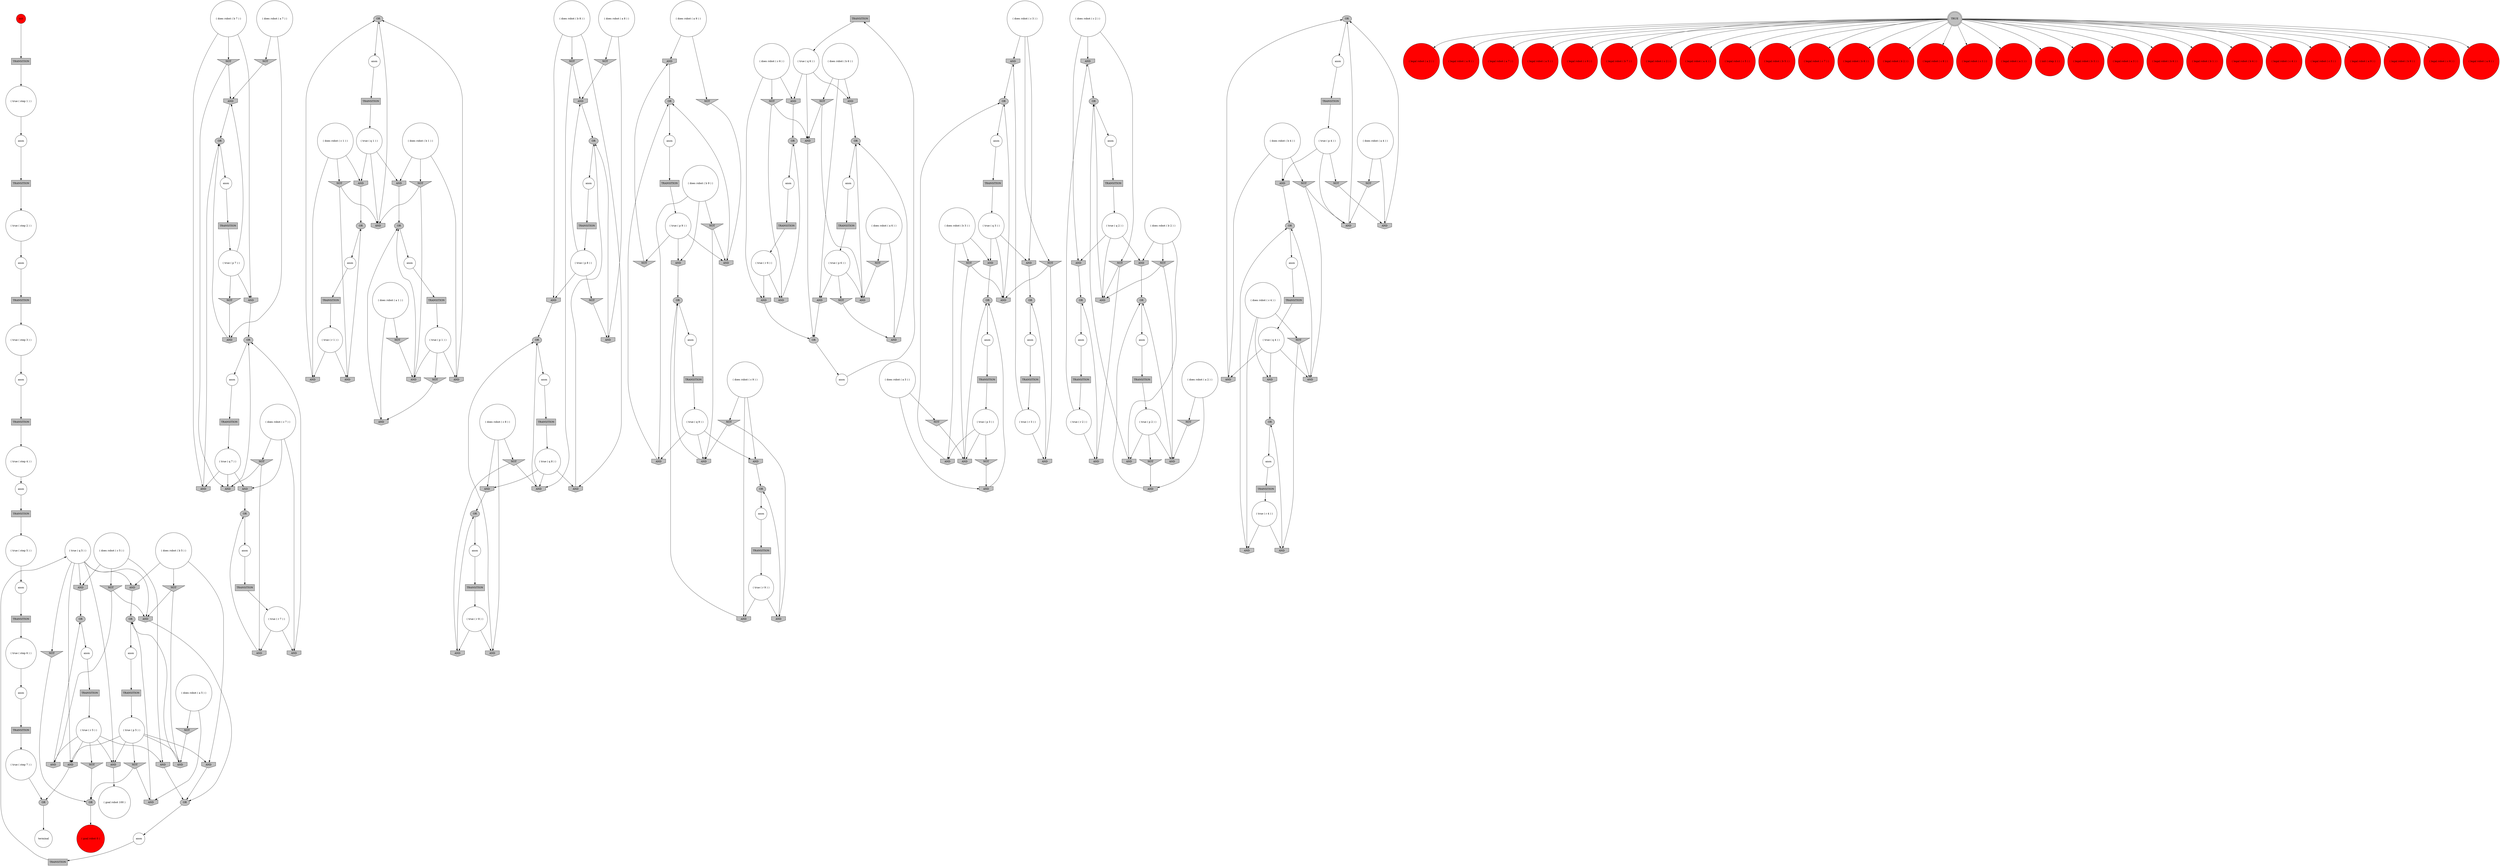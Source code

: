 digraph propNet
{
	"@122c0e2c"[shape=circle, style= filled, fillcolor=white, label="anon"]; "@122c0e2c"->"@4c257869"; 
	"@1a366a36"[shape=invhouse, style= filled, fillcolor=grey, label="AND"]; "@1a366a36"->"@48e84904"; 
	"@4edbf4d8"[shape=ellipse, style= filled, fillcolor=grey, label="OR"]; "@4edbf4d8"->"@6fb21513"; 
	"@4aa9d8aa"[shape=invhouse, style= filled, fillcolor=grey, label="AND"]; "@4aa9d8aa"->"@55903b88"; 
	"@27d375d7"[shape=circle, style= filled, fillcolor=white, label="( does robot ( a 9 ) )"]; "@27d375d7"->"@391e2e14"; "@27d375d7"->"@4f7173da"; 
	"@19369d32"[shape=box, style= filled, fillcolor=grey, label="TRANSITION"]; "@19369d32"->"@3f665f92"; 
	"@45fa73fc"[shape=invhouse, style= filled, fillcolor=grey, label="AND"]; "@45fa73fc"->"@62b0bce6"; 
	"@7c9dfe96"[shape=circle, style= filled, fillcolor=white, label="( true ( q 1 ) )"]; "@7c9dfe96"->"@831be75"; "@7c9dfe96"->"@53dc5040"; "@7c9dfe96"->"@1465eb2c"; 
	"@5a14be1f"[shape=invhouse, style= filled, fillcolor=grey, label="AND"]; "@5a14be1f"->"@18625e2c"; 
	"@6638aa33"[shape=invhouse, style= filled, fillcolor=grey, label="AND"]; "@6638aa33"->"@4f896f27"; 
	"@4fb723b9"[shape=circle, style= filled, fillcolor=white, label="( true ( q 5 ) )"]; "@4fb723b9"->"@251d569e"; "@4fb723b9"->"@73b9a65b"; "@4fb723b9"->"@ba7d152"; "@4fb723b9"->"@1d16f9ca"; "@4fb723b9"->"@356e3f04"; "@4fb723b9"->"@1d909320"; 
	"@57879388"[shape=box, style= filled, fillcolor=grey, label="TRANSITION"]; "@57879388"->"@7dbe8b6c"; 
	"@2d7f936f"[shape=invhouse, style= filled, fillcolor=grey, label="AND"]; "@2d7f936f"->"@14773dbf"; 
	"@f522140"[shape=circle, style= filled, fillcolor=white, label="anon"]; "@f522140"->"@593eb21c"; 
	"@4068707a"[shape=circle, style= filled, fillcolor=white, label="( true ( r 2 ) )"]; "@4068707a"->"@469c844b"; "@4068707a"->"@5a14be1f"; 
	"@7e46a252"[shape=ellipse, style= filled, fillcolor=grey, label="OR"]; "@7e46a252"->"@4286409c"; 
	"@309f6c89"[shape=invhouse, style= filled, fillcolor=grey, label="AND"]; "@309f6c89"->"@62b0bce6"; 
	"@5430c627"[shape=circle, style= filled, fillcolor=white, label="( does robot ( b 7 ) )"]; "@5430c627"->"@883055c"; "@5430c627"->"@44b3a372"; "@5430c627"->"@3c23a0b4"; 
	"@55903b88"[shape=ellipse, style= filled, fillcolor=grey, label="OR"]; "@55903b88"->"@7be6e870"; 
	"@324ac853"[shape=invtriangle, style= filled, fillcolor=grey, label="NOT"]; "@324ac853"->"@469c844b"; "@324ac853"->"@3a8edf6"; 
	"@5efb30e1"[shape=circle, style= filled, fillcolor=white, label="( true ( r 4 ) )"]; "@5efb30e1"->"@6a6205d2"; "@5efb30e1"->"@43e50682"; 
	"@4286409c"[shape=circle, style= filled, fillcolor=white, label="anon"]; "@4286409c"->"@24b9147c"; 
	"@7db87da2"[shape=circle, style= filled, fillcolor=red, label="( legal robot ( a 2 ) )"]; 
	"@6b7bad60"[shape=invhouse, style= filled, fillcolor=grey, label="AND"]; "@6b7bad60"->"@50c25792"; 
	"@5e9fea84"[shape=invtriangle, style= filled, fillcolor=grey, label="NOT"]; "@5e9fea84"->"@a5a6998"; 
	"@2447fe5b"[shape=circle, style= filled, fillcolor=white, label="anon"]; "@2447fe5b"->"@45d92990"; 
	"@7fada18d"[shape=box, style= filled, fillcolor=grey, label="TRANSITION"]; "@7fada18d"->"@6aa5d7fd"; 
	"@1a43d063"[shape=ellipse, style= filled, fillcolor=grey, label="OR"]; "@1a43d063"->"@6ad76977"; 
	"@2d2cef0e"[shape=circle, style= filled, fillcolor=white, label="anon"]; "@2d2cef0e"->"@7c2fdf95"; 
	"@149f82b9"[shape=invtriangle, style= filled, fillcolor=grey, label="NOT"]; "@149f82b9"->"@685d7384"; "@149f82b9"->"@151ee968"; 
	"@78f40ed3"[shape=circle, style= filled, fillcolor=white, label="( true ( q 2 ) )"]; "@78f40ed3"->"@6cd23f70"; "@78f40ed3"->"@3a8edf6"; "@78f40ed3"->"@6309e4a3"; 
	"@77521779"[shape=invtriangle, style= filled, fillcolor=grey, label="NOT"]; "@77521779"->"@391e2e14"; 
	"@11c8e3e4"[shape=circle, style= filled, fillcolor=white, label="( true ( step 6 ) )"]; "@11c8e3e4"->"@122c0e2c"; 
	"@43e151cf"[shape=circle, style= filled, fillcolor=white, label="( does robot ( b 3 ) )"]; "@43e151cf"->"@144f6ef1"; "@43e151cf"->"@64ef8bd7"; "@43e151cf"->"@33f3c5a0"; 
	"@3d1ce72e"[shape=box, style= filled, fillcolor=grey, label="TRANSITION"]; "@3d1ce72e"->"@4068707a"; 
	"@2c5afa68"[shape=box, style= filled, fillcolor=grey, label="TRANSITION"]; "@2c5afa68"->"@3c24d45e"; 
	"@9e677d3"[shape=circle, style= filled, fillcolor=white, label="( true ( r 3 ) )"]; "@9e677d3"->"@64611304"; "@9e677d3"->"@45fa73fc"; 
	"@20d1b2e4"[shape=invhouse, style= filled, fillcolor=grey, label="AND"]; "@20d1b2e4"->"@42528435"; 
	"@759cc1ab"[shape=circle, style= filled, fillcolor=white, label="( does robot ( c 8 ) )"]; "@759cc1ab"->"@20d1b2e4"; "@759cc1ab"->"@53107cba"; "@759cc1ab"->"@57d9142"; 
	"@568ab4bd"[shape=box, style= filled, fillcolor=grey, label="TRANSITION"]; "@568ab4bd"->"@4fb723b9"; 
	"@686d8854"[shape=invhouse, style= filled, fillcolor=grey, label="AND"]; "@686d8854"->"@7e46a252"; 
	"@57d9142"[shape=invhouse, style= filled, fillcolor=grey, label="AND"]; "@57d9142"->"@14773dbf"; 
	"@22219a61"[shape=box, style= filled, fillcolor=grey, label="TRANSITION"]; "@22219a61"->"@5e5ce2c8"; 
	"@7948f109"[shape=circle, style= filled, fillcolor=white, label="( does robot ( c 9 ) )"]; "@7948f109"->"@44240380"; "@7948f109"->"@12c28f24"; "@7948f109"->"@12b91335"; 
	"@831be75"[shape=invhouse, style= filled, fillcolor=grey, label="AND"]; "@831be75"->"@70b6fc29"; 
	"@a601425"[shape=circle, style= filled, fillcolor=white, label="( goal robot 100 )"]; 
	"@30674021"[shape=circle, style= filled, fillcolor=white, label="( does robot ( c 6 ) )"]; "@30674021"->"@4139e69c"; "@30674021"->"@42e7d46a"; "@30674021"->"@1607c5bf"; 
	"@2b096f4f"[shape=invtriangle, style= filled, fillcolor=grey, label="NOT"]; "@2b096f4f"->"@3183ac8e"; "@2b096f4f"->"@5fc2b20a"; 
	"@54301678"[shape=circle, style= filled, fillcolor=white, label="anon"]; "@54301678"->"@337945ea"; 
	"@5a92dada"[shape=ellipse, style= filled, fillcolor=grey, label="OR"]; "@5a92dada"->"@f522140"; 
	"@45d92990"[shape=box, style= filled, fillcolor=grey, label="TRANSITION"]; "@45d92990"->"@6349c42e"; 
	"@643740a"[shape=ellipse, style= filled, fillcolor=grey, label="OR"]; "@643740a"->"@54301678"; 
	"@3fd8c793"[shape=invtriangle, style= filled, fillcolor=grey, label="NOT"]; "@3fd8c793"->"@134a81b"; "@3fd8c793"->"@4aa9d8aa"; 
	"@4c257869"[shape=box, style= filled, fillcolor=grey, label="TRANSITION"]; "@4c257869"->"@106d6fef"; 
	"@78cf5482"[shape=circle, style= filled, fillcolor=white, label="( does robot ( b 2 ) )"]; "@78cf5482"->"@31ae62c9"; "@78cf5482"->"@7afbb42c"; "@78cf5482"->"@6309e4a3"; 
	"@18625e2c"[shape=ellipse, style= filled, fillcolor=grey, label="OR"]; "@18625e2c"->"@8b7ec06"; 
	"@67fc89b2"[shape=circle, style= filled, fillcolor=red, label="( legal robot ( a 8 ) )"]; 
	"@58d03080"[shape=invtriangle, style= filled, fillcolor=grey, label="NOT"]; "@58d03080"->"@4aa9d8aa"; 
	"@33f3c5a0"[shape=invhouse, style= filled, fillcolor=grey, label="AND"]; "@33f3c5a0"->"@4813a0de"; 
	"@62b0bce6"[shape=ellipse, style= filled, fillcolor=grey, label="OR"]; "@62b0bce6"->"@2d342628"; 
	"@1f519907"[shape=ellipse, style= filled, fillcolor=grey, label="OR"]; "@1f519907"->"@659dceae"; 
	"@4cb169c"[shape=ellipse, style= filled, fillcolor=grey, label="OR"]; "@4cb169c"->"@726585b9"; 
	"@3e66a23a"[shape=circle, style= filled, fillcolor=red, label="( goal robot 0 )"]; 
	"@17b691eb"[shape=invhouse, style= filled, fillcolor=grey, label="AND"]; "@17b691eb"->"@25fcb901"; 
	"@5ce0b8be"[shape=circle, style= filled, fillcolor=white, label="terminal"]; 
	"@3a8edf6"[shape=invhouse, style= filled, fillcolor=grey, label="AND"]; "@3a8edf6"->"@18625e2c"; 
	"@fe609e"[shape=ellipse, style= filled, fillcolor=grey, label="OR"]; "@fe609e"->"@1fab76ec"; 
	"@ff2a592"[shape=circle, style= filled, fillcolor=red, label="( legal robot ( a 7 ) )"]; 
	"@513ed95c"[shape=circle, style= filled, fillcolor=red, label="( legal robot ( a 5 ) )"]; 
	"@c9eccfd"[shape=invtriangle, style= filled, fillcolor=grey, label="NOT"]; "@c9eccfd"->"@31ff3716"; 
	"@10b998df"[shape=invhouse, style= filled, fillcolor=grey, label="AND"]; "@10b998df"->"@4813a0de"; 
	"@42528435"[shape=ellipse, style= filled, fillcolor=grey, label="OR"]; "@42528435"->"@5cd659f2"; 
	"@2733f75b"[shape=box, style= filled, fillcolor=grey, label="TRANSITION"]; "@2733f75b"->"@496cee48"; 
	"@33cc49a5"[shape=invtriangle, style= filled, fillcolor=grey, label="NOT"]; "@33cc49a5"->"@10b998df"; 
	"@356e3f04"[shape=invhouse, style= filled, fillcolor=grey, label="AND"]; "@356e3f04"->"@4cb169c"; 
	"@4417527b"[shape=circle, style= filled, fillcolor=white, label="anon"]; "@4417527b"->"@57879388"; 
	"@6f872bf5"[shape=circle, style= filled, fillcolor=white, label="( true ( r 6 ) )"]; "@6f872bf5"->"@352af5d9"; "@6f872bf5"->"@1607c5bf"; 
	"@785e9a2c"[shape=circle, style= filled, fillcolor=red, label="( legal robot ( c 9 ) )"]; 
	"@7780b0c"[shape=box, style= filled, fillcolor=grey, label="TRANSITION"]; "@7780b0c"->"@4d8b8af6"; 
	"@7afe5888"[shape=circle, style= filled, fillcolor=white, label="anon"]; "@7afe5888"->"@24618c87"; 
	"@151ee968"[shape=invhouse, style= filled, fillcolor=grey, label="AND"]; "@151ee968"->"@643740a"; 
	"@510b9f72"[shape=invhouse, style= filled, fillcolor=grey, label="AND"]; "@510b9f72"->"@48e84904"; 
	"@3c24d45e"[shape=circle, style= filled, fillcolor=white, label="( true ( step 1 ) )"]; "@3c24d45e"->"@7afe5888"; 
	"@1bad0dd6"[shape=invhouse, style= filled, fillcolor=grey, label="AND"]; "@1bad0dd6"->"@4f896f27"; 
	"@caa8b7"[shape=circle, style= filled, fillcolor=white, label="( true ( r 9 ) )"]; "@caa8b7"->"@4757a04b"; "@caa8b7"->"@12b91335"; 
	"@4e02c683"[shape=invhouse, style= filled, fillcolor=grey, label="AND"]; "@4e02c683"->"@55903b88"; 
	"@41033d84"[shape=circle, style= filled, fillcolor=white, label="anon"]; "@41033d84"->"@568ab4bd"; 
	"@22f32279"[shape=circle, style= filled, fillcolor=red, label="init"]; "@22f32279"->"@2c5afa68"; 
	"@292fdfa3"[shape=box, style= filled, fillcolor=grey, label="TRANSITION"]; "@292fdfa3"->"@12754ebd"; 
	"@204b7cc7"[shape=invhouse, style= filled, fillcolor=grey, label="AND"]; "@204b7cc7"->"@7e46a252"; 
	"@68039c8e"[shape=invhouse, style= filled, fillcolor=grey, label="AND"]; "@68039c8e"->"@42528435"; 
	"@42e7d46a"[shape=invtriangle, style= filled, fillcolor=grey, label="NOT"]; "@42e7d46a"->"@352af5d9"; "@42e7d46a"->"@3183ac8e"; 
	"@337945ea"[shape=box, style= filled, fillcolor=grey, label="TRANSITION"]; "@337945ea"->"@401f6511"; 
	"@5e5ce2c8"[shape=circle, style= filled, fillcolor=white, label="( true ( p 6 ) )"]; "@5e5ce2c8"->"@3f014ade"; "@5e5ce2c8"->"@202279cf"; "@5e5ce2c8"->"@5fc2b20a"; 
	"@12f46460"[shape=invhouse, style= filled, fillcolor=grey, label="AND"]; "@12f46460"->"@4edbf4d8"; 
	"@3c23a0b4"[shape=invhouse, style= filled, fillcolor=grey, label="AND"]; "@3c23a0b4"->"@48e84904"; 
	"@72134484"[shape=ellipse, style= filled, fillcolor=grey, label="OR"]; "@72134484"->"@74110d4c"; 
	"@7f26fdbd"[shape=invtriangle, style= filled, fillcolor=grey, label="NOT"]; "@7f26fdbd"->"@73b9a65b"; "@7f26fdbd"->"@344aee8"; 
	"@6fd0934c"[shape=box, style= filled, fillcolor=grey, label="TRANSITION"]; "@6fd0934c"->"@caa8b7"; 
	"@70b6fc29"[shape=ellipse, style= filled, fillcolor=grey, label="OR"]; "@70b6fc29"->"@2d2cef0e"; 
	"@5426fe2"[shape=box, style= filled, fillcolor=grey, label="TRANSITION"]; "@5426fe2"->"@78f40ed3"; 
	"@6fb21513"[shape=circle, style= filled, fillcolor=white, label="anon"]; "@6fb21513"->"@310b74c5"; 
	"@65bd3d1c"[shape=invhouse, style= filled, fillcolor=grey, label="AND"]; "@65bd3d1c"->"@5a92dada"; 
	"@74cdae68"[shape=circle, style= filled, fillcolor=red, label="( legal robot ( b 7 ) )"]; 
	"@733a459f"[shape=invtriangle, style= filled, fillcolor=grey, label="NOT"]; "@733a459f"->"@65bd3d1c"; 
	"@4f7173da"[shape=invtriangle, style= filled, fillcolor=grey, label="NOT"]; "@4f7173da"->"@151ee968"; 
	"@f14a1b9"[shape=circle, style= filled, fillcolor=white, label="anon"]; "@f14a1b9"->"@19369d32"; 
	"@472e0380"[shape=circle, style= filled, fillcolor=red, label="( legal robot ( c 2 ) )"]; 
	"@4f896f27"[shape=ellipse, style= filled, fillcolor=grey, label="OR"]; "@4f896f27"->"@2810f4e0"; 
	"@393c5393"[shape=circle, style= filled, fillcolor=white, label="( does robot ( c 3 ) )"]; "@393c5393"->"@687b66c"; "@393c5393"->"@35109ab1"; "@393c5393"->"@45fa73fc"; 
	"@1d909320"[shape=invhouse, style= filled, fillcolor=grey, label="AND"]; "@1d909320"->"@2b1e3e76"; 
	"@8b7ec06"[shape=circle, style= filled, fillcolor=white, label="anon"]; "@8b7ec06"->"@5426fe2"; 
	"@2c928623"[shape=circle, style= filled, fillcolor=red, label="( legal robot ( a 4 ) )"]; 
	"@6baf2b1d"[shape=invtriangle, style= filled, fillcolor=grey, label="NOT"]; "@6baf2b1d"->"@1bad0dd6"; 
	"@73364f83"[shape=ellipse, style= filled, fillcolor=grey, label="OR"]; "@73364f83"->"@486a06a5"; 
	"@6ef2b444"[shape=invtriangle, style= filled, fillcolor=grey, label="NOT"]; "@6ef2b444"->"@19dd9524"; "@6ef2b444"->"@7ff68012"; 
	"@26bf3a07"[shape=box, style= filled, fillcolor=grey, label="TRANSITION"]; "@26bf3a07"->"@3bf1e24e"; 
	"@62537ae9"[shape=ellipse, style= filled, fillcolor=grey, label="OR"]; "@62537ae9"->"@8d28f80"; 
	"@6f889d32"[shape=circle, style= filled, fillcolor=red, label="( legal robot ( c 5 ) )"]; 
	"@493ef4"[shape=invhouse, style= filled, fillcolor=grey, label="AND"]; "@493ef4"->"@73364f83"; 
	"@144f6ef1"[shape=invhouse, style= filled, fillcolor=grey, label="AND"]; "@144f6ef1"->"@62b0bce6"; 
	"@44fba238"[shape=circle, style= filled, fillcolor=white, label="( does robot ( a 5 ) )"]; "@44fba238"->"@7ff68012"; "@44fba238"->"@34da1a0e"; 
	"@129a0c5e"[shape=invhouse, style= filled, fillcolor=grey, label="AND"]; "@129a0c5e"->"@62537ae9"; 
	"@24b9147c"[shape=box, style= filled, fillcolor=grey, label="TRANSITION"]; "@24b9147c"->"@36a1dffe"; 
	"@767f9eb8"[shape=circle, style= filled, fillcolor=red, label="( legal robot ( b 5 ) )"]; 
	"@12754ebd"[shape=circle, style= filled, fillcolor=white, label="( true ( q 3 ) )"]; "@12754ebd"->"@687b66c"; "@12754ebd"->"@309f6c89"; "@12754ebd"->"@33f3c5a0"; 
	"@1beb0f23"[shape=circle, style= filled, fillcolor=white, label="( true ( q 7 ) )"]; "@1beb0f23"->"@58eea26"; "@1beb0f23"->"@6754d7a1"; "@1beb0f23"->"@3c23a0b4"; 
	"@3df3c93e"[shape=box, style= filled, fillcolor=grey, label="TRANSITION"]; "@3df3c93e"->"@11c8e3e4"; 
	"@4813a0de"[shape=ellipse, style= filled, fillcolor=grey, label="OR"]; "@4813a0de"->"@797300e6"; 
	"@486a06a5"[shape=circle, style= filled, fillcolor=white, label="anon"]; "@486a06a5"->"@26bf3a07"; 
	"@618c6f43"[shape=circle, style= filled, fillcolor=red, label="( legal robot ( c 7 ) )"]; 
	"@523112e0"[shape=circle, style= filled, fillcolor=white, label="anon"]; "@523112e0"->"@2c063ce0"; 
	"@5fab8b7a"[shape=invhouse, style= filled, fillcolor=grey, label="AND"]; "@5fab8b7a"->"@1f519907"; 
	"@7dbe8b6c"[shape=circle, style= filled, fillcolor=white, label="( true ( step 5 ) )"]; "@7dbe8b6c"->"@6754c603"; 
	"@1ef0e223"[shape=invhouse, style= filled, fillcolor=grey, label="AND"]; "@1ef0e223"->"@4edbf4d8"; 
	"@400338d7"[shape=box, style= filled, fillcolor=grey, label="TRANSITION"]; "@400338d7"->"@63c7f0f7"; 
	"@34da1a0e"[shape=invtriangle, style= filled, fillcolor=grey, label="NOT"]; "@34da1a0e"->"@344aee8"; 
	"@38d1c806"[shape=circle, style= filled, fillcolor=white, label="( does robot ( b 9 ) )"]; "@38d1c806"->"@129a0c5e"; "@38d1c806"->"@149f82b9"; "@38d1c806"->"@2c92f194"; 
	"@469c844b"[shape=invhouse, style= filled, fillcolor=grey, label="AND"]; "@469c844b"->"@1a43d063"; 
	"@7afbb42c"[shape=invtriangle, style= filled, fillcolor=grey, label="NOT"]; "@7afbb42c"->"@3a8edf6"; "@7afbb42c"->"@48ce3f60"; 
	"@79af8b78"[shape=circle, style= filled, fillcolor=red, label="( legal robot ( b 8 ) )"]; 
	"@7ecd6417"[shape=circle, style= filled, fillcolor=red, label="( legal robot ( b 2 ) )"]; 
	"@64722ca9"[shape=circle, style= filled, fillcolor=white, label="anon"]; "@64722ca9"->"@683147aa"; 
	"@59bcc760"[shape=circle, style= filled, fillcolor=white, label="( does robot ( c 1 ) )"]; "@59bcc760"->"@831be75"; "@59bcc760"->"@551bf6c1"; "@59bcc760"->"@12f46460"; 
	"@1d16f9ca"[shape=invtriangle, style= filled, fillcolor=grey, label="NOT"]; "@1d16f9ca"->"@19dd9524"; 
	"@2a81b45d"[shape=invhouse, style= filled, fillcolor=grey, label="AND"]; "@2a81b45d"->"@34598f60"; 
	"@3092a24c"[shape=circle, style= filled, fillcolor=white, label="anon"]; "@3092a24c"->"@22219a61"; 
	"@6850f2b0"[shape=circle, style= filled, fillcolor=white, label="( true ( p 3 ) )"]; "@6850f2b0"->"@144f6ef1"; "@6850f2b0"->"@7d0dbe9e"; "@6850f2b0"->"@10b998df"; 
	"@746c7a7"[shape=circle, style= filled, fillcolor=white, label="( true ( p 7 ) )"]; "@746c7a7"->"@883055c"; "@746c7a7"->"@212e2855"; "@746c7a7"->"@1a366a36"; 
	"@4ac61a24"[shape=circle, style= filled, fillcolor=red, label="( legal robot ( c 8 ) )"]; 
	"@602020c4"[shape=box, style= filled, fillcolor=grey, label="TRANSITION"]; "@602020c4"->"@6f872bf5"; 
	"@3dc33926"[shape=circle, style= filled, fillcolor=red, label="( legal robot ( c 1 ) )"]; 
	"@24618c87"[shape=box, style= filled, fillcolor=grey, label="TRANSITION"]; "@24618c87"->"@2d64fa55"; 
	"@2c063ce0"[shape=box, style= filled, fillcolor=grey, label="TRANSITION"]; "@2c063ce0"->"@746c7a7"; 
	"@332e1bc9"[shape=circle, style= filled, fillcolor=white, label="( true ( r 1 ) )"]; "@332e1bc9"->"@33be5ab8"; "@332e1bc9"->"@12f46460"; 
	"@31ff3716"[shape=invhouse, style= filled, fillcolor=grey, label="AND"]; "@31ff3716"->"@55903b88"; 
	"@77d0797"[shape=invtriangle, style= filled, fillcolor=grey, label="NOT"]; "@77d0797"->"@5fc2b20a"; 
	"@b8f4964"[shape=circle, style= filled, fillcolor=white, label="( does robot ( b 6 ) )"]; "@b8f4964"->"@3f014ade"; "@b8f4964"->"@2b096f4f"; "@b8f4964"->"@5b2a4dd0"; 
	"@3e3796dc"[shape=invtriangle, style= filled, fillcolor=grey, label="NOT"]; "@3e3796dc"->"@5fab8b7a"; "@3e3796dc"->"@73b9a65b"; 
	"@687b66c"[shape=invhouse, style= filled, fillcolor=grey, label="AND"]; "@687b66c"->"@5fe0c30b"; 
	"@5fe0c30b"[shape=ellipse, style= filled, fillcolor=grey, label="OR"]; "@5fe0c30b"->"@7074df7"; 
	"@7ebbe855"[shape=box, style= filled, fillcolor=grey, label="TRANSITION"]; "@7ebbe855"->"@7fd038d0"; 
	"@7074df7"[shape=circle, style= filled, fillcolor=white, label="anon"]; "@7074df7"->"@7b3dc2ee"; 
	"@2810f4e0"[shape=circle, style= filled, fillcolor=white, label="anon"]; "@2810f4e0"->"@5a5be1cb"; 
	"@6fd9592b"[shape=circle, style= filled, fillcolor=white, label="( does robot ( c 7 ) )"]; "@6fd9592b"->"@58eea26"; "@6fd9592b"->"@1f358a03"; "@6fd9592b"->"@2c641d80"; 
	"@352af5d9"[shape=invhouse, style= filled, fillcolor=grey, label="AND"]; "@352af5d9"->"@72134484"; 
	"@57cedb3d"[shape=circle, style= filled, fillcolor=red, label="( legal robot ( a 1 ) )"]; 
	"@3f665f92"[shape=circle, style= filled, fillcolor=white, label="( true ( q 6 ) )"]; "@3f665f92"->"@4139e69c"; "@3f665f92"->"@3183ac8e"; "@3f665f92"->"@5b2a4dd0"; 
	"@ba7d152"[shape=invhouse, style= filled, fillcolor=grey, label="AND"]; "@ba7d152"->"@a601425"; 
	"@6754d7a1"[shape=invhouse, style= filled, fillcolor=grey, label="AND"]; "@6754d7a1"->"@3b6e8c3"; 
	"@2b09e48"[shape=circle, style= filled, fillcolor=white, label="( does robot ( c 4 ) )"]; "@2b09e48"->"@17b691eb"; "@2b09e48"->"@260781c9"; "@2b09e48"->"@43e50682"; 
	"@707b3a83"[shape=invhouse, style= filled, fillcolor=grey, label="AND"]; "@707b3a83"->"@34598f60"; 
	"@19dd9524"[shape=ellipse, style= filled, fillcolor=grey, label="OR"]; "@19dd9524"->"@3e66a23a"; 
	"@5b2a4dd0"[shape=invhouse, style= filled, fillcolor=grey, label="AND"]; "@5b2a4dd0"->"@3df93c91"; 
	"@25fcb901"[shape=ellipse, style= filled, fillcolor=grey, label="OR"]; "@25fcb901"->"@64722ca9"; 
	"@7fd038d0"[shape=circle, style= filled, fillcolor=white, label="( true ( q 8 ) )"]; "@7fd038d0"->"@20d1b2e4"; "@7fd038d0"->"@134a81b"; "@7fd038d0"->"@4e02c683"; 
	"@2c92f194"[shape=invhouse, style= filled, fillcolor=grey, label="AND"]; "@2c92f194"->"@643740a"; 
	"@33be5ab8"[shape=invhouse, style= filled, fillcolor=grey, label="AND"]; "@33be5ab8"->"@70b6fc29"; 
	"@391e2e14"[shape=invhouse, style= filled, fillcolor=grey, label="AND"]; "@391e2e14"->"@643740a"; 
	"@455a8a51"[shape=circle, style= filled, fillcolor=red, label="( init ( step 1 ) )"]; 
	"@3183ac8e"[shape=invhouse, style= filled, fillcolor=grey, label="AND"]; "@3183ac8e"->"@1d7296bf"; 
	"@401f6511"[shape=circle, style= filled, fillcolor=white, label="( true ( p 9 ) )"]; "@401f6511"->"@129a0c5e"; "@401f6511"->"@77521779"; "@401f6511"->"@151ee968"; 
	"@7b27103c"[shape=circle, style= filled, fillcolor=white, label="( does robot ( a 1 ) )"]; "@7b27103c"->"@1bad0dd6"; "@7b27103c"->"@27b726db"; 
	"@2d342628"[shape=circle, style= filled, fillcolor=white, label="anon"]; "@2d342628"->"@292fdfa3"; 
	"@4757a04b"[shape=invhouse, style= filled, fillcolor=grey, label="AND"]; "@4757a04b"->"@fe609e"; 
	"@20d873c5"[shape=circle, style= filled, fillcolor=red, label="( legal robot ( b 3 ) )"]; 
	"@593eb21c"[shape=box, style= filled, fillcolor=grey, label="TRANSITION"]; "@593eb21c"->"@63595e8b"; 
	"@496cee48"[shape=circle, style= filled, fillcolor=white, label="( true ( q 4 ) )"]; "@496cee48"->"@17b691eb"; "@496cee48"->"@5a1d1527"; "@496cee48"->"@204b7cc7"; 
	"@5cd659f2"[shape=circle, style= filled, fillcolor=white, label="anon"]; "@5cd659f2"->"@400338d7"; 
	"@6f55ec79"[shape=circle, style= filled, fillcolor=red, label="( legal robot ( a 3 ) )"]; 
	"@134a81b"[shape=invhouse, style= filled, fillcolor=grey, label="AND"]; "@134a81b"->"@14773dbf"; 
	"@63c7f0f7"[shape=circle, style= filled, fillcolor=white, label="( true ( r 8 ) )"]; "@63c7f0f7"->"@68039c8e"; "@63c7f0f7"->"@57d9142"; 
	"@4d246e14"[shape=circle, style= filled, fillcolor=white, label="( does robot ( c 2 ) )"]; "@4d246e14"->"@6cd23f70"; "@4d246e14"->"@324ac853"; "@4d246e14"->"@5a14be1f"; 
	"@2d64fa55"[shape=circle, style= filled, fillcolor=white, label="( true ( step 2 ) )"]; "@2d64fa55"->"@60045570"; 
	"@659dceae"[shape=circle, style= filled, fillcolor=white, label="anon"]; "@659dceae"->"@7780b0c"; 
	"@1f358a03"[shape=invtriangle, style= filled, fillcolor=grey, label="NOT"]; "@1f358a03"->"@493ef4"; "@1f358a03"->"@6754d7a1"; 
	"@64ef8bd7"[shape=invtriangle, style= filled, fillcolor=grey, label="NOT"]; "@64ef8bd7"->"@309f6c89"; "@64ef8bd7"->"@10b998df"; 
	"@34598f60"[shape=ellipse, style= filled, fillcolor=grey, label="OR"]; "@34598f60"->"@41033d84"; 
	"@5a1d1527"[shape=invhouse, style= filled, fillcolor=grey, label="AND"]; "@5a1d1527"->"@50c25792"; 
	"@1a6dbf53"[shape=circle, style= filled, fillcolor=white, label="anon"]; "@1a6dbf53"->"@7ebbe855"; 
	"@18d9d1e6"[shape=circle, style= filled, fillcolor=white, label="( does robot ( a 6 ) )"]; "@18d9d1e6"->"@174d7072"; "@18d9d1e6"->"@77d0797"; 
	"@174d7072"[shape=invhouse, style= filled, fillcolor=grey, label="AND"]; "@174d7072"->"@3df93c91"; 
	"@1fab76ec"[shape=circle, style= filled, fillcolor=white, label="anon"]; "@1fab76ec"->"@6fd0934c"; 
	"@1465eb2c"[shape=invhouse, style= filled, fillcolor=grey, label="AND"]; "@1465eb2c"->"@4f896f27"; 
	"@2df298bf"[shape=invtriangle, style= filled, fillcolor=grey, label="NOT"]; "@2df298bf"->"@53dc5040"; "@2df298bf"->"@6638aa33"; 
	"@50c25792"[shape=ellipse, style= filled, fillcolor=grey, label="OR"]; "@50c25792"->"@5535ae88"; 
	"@3674cf25"[shape=invtriangle, style= filled, fillcolor=grey, label="NOT"]; "@3674cf25"->"@19dd9524"; 
	"@8d28f80"[shape=circle, style= filled, fillcolor=white, label="anon"]; "@8d28f80"->"@115a12cc"; 
	"@65d4b881"[shape=circle, style= filled, fillcolor=red, label="( legal robot ( b 6 ) )"]; 
	"@6754c603"[shape=circle, style= filled, fillcolor=white, label="anon"]; "@6754c603"->"@3df3c93e"; 
	"@6aa5d7fd"[shape=circle, style= filled, fillcolor=white, label="( true ( step 3 ) )"]; "@6aa5d7fd"->"@2447fe5b"; 
	"@597c6820"[shape=circle, style= filled, fillcolor=white, label="( does robot ( a 8 ) )"]; "@597c6820"->"@31ff3716"; "@597c6820"->"@58d03080"; 
	"@74110d4c"[shape=circle, style= filled, fillcolor=white, label="anon"]; "@74110d4c"->"@602020c4"; 
	"@11acf4f1"[shape=invtriangle, style= filled, fillcolor=grey, label="NOT"]; "@11acf4f1"->"@686d8854"; 
	"@7b4c5412"[shape=box, style= filled, fillcolor=grey, label="TRANSITION"]; "@7b4c5412"->"@61079aa9"; 
	"@36a1dffe"[shape=circle, style= filled, fillcolor=white, label="( true ( p 4 ) )"]; "@36a1dffe"->"@6b7bad60"; "@36a1dffe"->"@5e9fea84"; "@36a1dffe"->"@686d8854"; 
	"@64611304"[shape=invhouse, style= filled, fillcolor=grey, label="AND"]; "@64611304"->"@5fe0c30b"; 
	"@56f6b793"[shape=box, style= filled, fillcolor=grey, label="TRANSITION"]; "@56f6b793"->"@1beb0f23"; 
	"@6349c42e"[shape=circle, style= filled, fillcolor=white, label="( true ( step 4 ) )"]; "@6349c42e"->"@4417527b"; 
	"@43e50682"[shape=invhouse, style= filled, fillcolor=grey, label="AND"]; "@43e50682"->"@50c25792"; 
	"@31ae62c9"[shape=invhouse, style= filled, fillcolor=grey, label="AND"]; "@31ae62c9"->"@18625e2c"; 
	"@6088d7ef"[shape=circle, style= filled, fillcolor=red, label="( legal robot ( b 1 ) )"]; 
	"@2b1e3e76"[shape=ellipse, style= filled, fillcolor=grey, label="OR"]; "@2b1e3e76"->"@5ce0b8be"; 
	"@5547542f"[shape=invtriangle, style= filled, fillcolor=grey, label="NOT"]; "@5547542f"->"@1a366a36"; 
	"@3df93c91"[shape=ellipse, style= filled, fillcolor=grey, label="OR"]; "@3df93c91"->"@3092a24c"; 
	"@11420429"[shape=circle, style= filled, fillcolor=white, label="( does robot ( b 8 ) )"]; "@11420429"->"@2d7f936f"; "@11420429"->"@3fd8c793"; "@11420429"->"@4e02c683"; 
	"@27b726db"[shape=invtriangle, style= filled, fillcolor=grey, label="NOT"]; "@27b726db"->"@6638aa33"; 
	"@318af0e7"[shape=box, style= filled, fillcolor=grey, label="TRANSITION"]; "@318af0e7"->"@59254cef"; 
	"@60045570"[shape=circle, style= filled, fillcolor=white, label="anon"]; "@60045570"->"@7fada18d"; 
	"@7c09cd7d"[shape=circle, style= filled, fillcolor=white, label="( does robot ( b 4 ) )"]; "@7c09cd7d"->"@6b7bad60"; "@7c09cd7d"->"@d30fa80"; "@7c09cd7d"->"@204b7cc7"; 
	"@3b6e8c3"[shape=ellipse, style= filled, fillcolor=grey, label="OR"]; "@3b6e8c3"->"@3beeb079"; 
	"@56ae91d5"[shape=circle, style= filled, fillcolor=white, label="( does robot ( a 7 ) )"]; "@56ae91d5"->"@510b9f72"; "@56ae91d5"->"@5547542f"; 
	"@212e2855"[shape=invtriangle, style= filled, fillcolor=grey, label="NOT"]; "@212e2855"->"@510b9f72"; 
	"@4d8b8af6"[shape=circle, style= filled, fillcolor=white, label="( true ( r 5 ) )"]; "@4d8b8af6"->"@5fab8b7a"; "@4d8b8af6"->"@2a81b45d"; "@4d8b8af6"->"@ba7d152"; "@4d8b8af6"->"@3674cf25"; "@4d8b8af6"->"@1d909320"; 
	"@106d6fef"[shape=circle, style= filled, fillcolor=white, label="( true ( step 7 ) )"]; "@106d6fef"->"@2b1e3e76"; 
	"@251d569e"[shape=invhouse, style= filled, fillcolor=grey, label="AND"]; "@251d569e"->"@1f519907"; 
	"@4850b3d4"[shape=circle, style= filled, fillcolor=white, label="( does robot ( c 5 ) )"]; "@4850b3d4"->"@251d569e"; "@4850b3d4"->"@3e3796dc"; "@4850b3d4"->"@2a81b45d"; 
	"@63897401"[shape=circle, style= filled, fillcolor=white, label="( does robot ( a 2 ) )"]; "@63897401"->"@65bd3d1c"; "@63897401"->"@4fabaa39"; 
	"@52d19358"[shape=circle, style= filled, fillcolor=red, label="( legal robot ( b 4 ) )"]; 
	"@12b91335"[shape=invhouse, style= filled, fillcolor=grey, label="AND"]; "@12b91335"->"@62537ae9"; 
	"@5a5be1cb"[shape=box, style= filled, fillcolor=grey, label="TRANSITION"]; "@5a5be1cb"->"@6636e58c"; 
	"@4fabaa39"[shape=invtriangle, style= filled, fillcolor=grey, label="NOT"]; "@4fabaa39"->"@48ce3f60"; 
	"@7d0dbe9e"[shape=invtriangle, style= filled, fillcolor=grey, label="NOT"]; "@7d0dbe9e"->"@8f47319"; 
	"@797300e6"[shape=circle, style= filled, fillcolor=white, label="anon"]; "@797300e6"->"@5a7b33ca"; 
	"@7be6e870"[shape=circle, style= filled, fillcolor=white, label="anon"]; "@7be6e870"->"@7b4c5412"; 
	"@115a12cc"[shape=box, style= filled, fillcolor=grey, label="TRANSITION"]; "@115a12cc"->"@14c4dd0d"; 
	"@3beeb079"[shape=circle, style= filled, fillcolor=white, label="anon"]; "@3beeb079"->"@56f6b793"; 
	"@31405ad8"[shape=circle, style= filled, fillcolor=red, label="( legal robot ( c 4 ) )"]; 
	"@683147aa"[shape=box, style= filled, fillcolor=grey, label="TRANSITION"]; "@683147aa"->"@5efb30e1"; 
	"@53dc5040"[shape=invhouse, style= filled, fillcolor=grey, label="AND"]; "@53dc5040"->"@4edbf4d8"; 
	"@6ad76977"[shape=circle, style= filled, fillcolor=white, label="anon"]; "@6ad76977"->"@3d1ce72e"; 
	"@35109ab1"[shape=invtriangle, style= filled, fillcolor=grey, label="NOT"]; "@35109ab1"->"@64611304"; "@35109ab1"->"@309f6c89"; 
	"@6cd23f70"[shape=invhouse, style= filled, fillcolor=grey, label="AND"]; "@6cd23f70"->"@1a43d063"; 
	"@44240380"[shape=invhouse, style= filled, fillcolor=grey, label="AND"]; "@44240380"->"@fe609e"; 
	"@4139e69c"[shape=invhouse, style= filled, fillcolor=grey, label="AND"]; "@4139e69c"->"@72134484"; 
	"@30d78371"[shape=circle, style= filled, fillcolor=white, label="( does robot ( b 1 ) )"]; "@30d78371"->"@1ef0e223"; "@30d78371"->"@2df298bf"; "@30d78371"->"@1465eb2c"; 
	"@58eea26"[shape=invhouse, style= filled, fillcolor=grey, label="AND"]; "@58eea26"->"@73364f83"; 
	"@6309e4a3"[shape=invhouse, style= filled, fillcolor=grey, label="AND"]; "@6309e4a3"->"@5a92dada"; 
	"@53107cba"[shape=invtriangle, style= filled, fillcolor=grey, label="NOT"]; "@53107cba"->"@68039c8e"; "@53107cba"->"@134a81b"; 
	"@344aee8"[shape=invhouse, style= filled, fillcolor=grey, label="AND"]; "@344aee8"->"@4cb169c"; 
	"@61079aa9"[shape=circle, style= filled, fillcolor=white, label="( true ( p 8 ) )"]; "@61079aa9"->"@2d7f936f"; "@61079aa9"->"@c9eccfd"; "@61079aa9"->"@4aa9d8aa"; 
	"@48ce3f60"[shape=invhouse, style= filled, fillcolor=grey, label="AND"]; "@48ce3f60"->"@5a92dada"; 
	"@6a6205d2"[shape=invhouse, style= filled, fillcolor=grey, label="AND"]; "@6a6205d2"->"@25fcb901"; 
	"@d30fa80"[shape=invtriangle, style= filled, fillcolor=grey, label="NOT"]; "@d30fa80"->"@5a1d1527"; "@d30fa80"->"@686d8854"; 
	"@5a7b33ca"[shape=box, style= filled, fillcolor=grey, label="TRANSITION"]; "@5a7b33ca"->"@6850f2b0"; 
	"@2e838536"[shape=circle, style= filled, fillcolor=red, label="( legal robot ( c 3 ) )"]; 
	"@1607c5bf"[shape=invhouse, style= filled, fillcolor=grey, label="AND"]; "@1607c5bf"->"@1d7296bf"; 
	"@737e7cc7"[shape=circle, style= filled, fillcolor=white, label="( does robot ( a 4 ) )"]; "@737e7cc7"->"@a5a6998"; "@737e7cc7"->"@11acf4f1"; 
	"@6636e58c"[shape=circle, style= filled, fillcolor=white, label="( true ( p 1 ) )"]; "@6636e58c"->"@1ef0e223"; "@6636e58c"->"@6baf2b1d"; "@6636e58c"->"@6638aa33"; 
	"@7c2fdf95"[shape=box, style= filled, fillcolor=grey, label="TRANSITION"]; "@7c2fdf95"->"@332e1bc9"; 
	"@5535ae88"[shape=circle, style= filled, fillcolor=white, label="anon"]; "@5535ae88"->"@2733f75b"; 
	"@3bf1e24e"[shape=circle, style= filled, fillcolor=white, label="( true ( r 7 ) )"]; "@3bf1e24e"->"@493ef4"; "@3bf1e24e"->"@2c641d80"; 
	"@44b3a372"[shape=invtriangle, style= filled, fillcolor=grey, label="NOT"]; "@44b3a372"->"@6754d7a1"; "@44b3a372"->"@1a366a36"; 
	"@a5a6998"[shape=invhouse, style= filled, fillcolor=grey, label="AND"]; "@a5a6998"->"@7e46a252"; 
	"@14773dbf"[shape=ellipse, style= filled, fillcolor=grey, label="OR"]; "@14773dbf"->"@1a6dbf53"; 
	"@5fc2b20a"[shape=invhouse, style= filled, fillcolor=grey, label="AND"]; "@5fc2b20a"->"@3df93c91"; 
	"@14c4dd0d"[shape=circle, style= filled, fillcolor=white, label="( true ( q 9 ) )"]; "@14c4dd0d"->"@44240380"; "@14c4dd0d"->"@685d7384"; "@14c4dd0d"->"@2c92f194"; 
	"@59254cef"[shape=circle, style= filled, fillcolor=white, label="( true ( p 5 ) )"]; "@59254cef"->"@707b3a83"; "@59254cef"->"@ba7d152"; "@59254cef"->"@6ef2b444"; "@59254cef"->"@344aee8"; "@59254cef"->"@1d909320"; 
	"@1d7296bf"[shape=ellipse, style= filled, fillcolor=grey, label="OR"]; "@1d7296bf"->"@f14a1b9"; 
	"@310b74c5"[shape=box, style= filled, fillcolor=grey, label="TRANSITION"]; "@310b74c5"->"@7c9dfe96"; 
	"@260781c9"[shape=invtriangle, style= filled, fillcolor=grey, label="NOT"]; "@260781c9"->"@6a6205d2"; "@260781c9"->"@5a1d1527"; 
	"@29e33c2c"[shape=circle, style= filled, fillcolor=red, label="( legal robot ( a 9 ) )"]; 
	"@6c57a586"[shape=circle, style= filled, fillcolor=red, label="( legal robot ( b 9 ) )"]; 
	"@6a2b03f9"[shape=doublecircle, style= filled, fillcolor=grey, label="TRUE"]; "@6a2b03f9"->"@2e838536"; "@6a2b03f9"->"@6f889d32"; "@6a2b03f9"->"@72f44d1f"; "@6a2b03f9"->"@785e9a2c"; "@6a2b03f9"->"@4ac61a24"; "@6a2b03f9"->"@618c6f43"; "@6a2b03f9"->"@31405ad8"; "@6a2b03f9"->"@3dc33926"; "@6a2b03f9"->"@472e0380"; "@6a2b03f9"->"@455a8a51"; "@6a2b03f9"->"@767f9eb8"; "@6a2b03f9"->"@52d19358"; "@6a2b03f9"->"@65d4b881"; "@6a2b03f9"->"@74cdae68"; "@6a2b03f9"->"@7ecd6417"; "@6a2b03f9"->"@20d873c5"; "@6a2b03f9"->"@6088d7ef"; "@6a2b03f9"->"@79af8b78"; "@6a2b03f9"->"@6c57a586"; "@6a2b03f9"->"@ff2a592"; "@6a2b03f9"->"@29e33c2c"; "@6a2b03f9"->"@2c928623"; "@6a2b03f9"->"@7db87da2"; "@6a2b03f9"->"@67fc89b2"; "@6a2b03f9"->"@57cedb3d"; "@6a2b03f9"->"@6f55ec79"; "@6a2b03f9"->"@513ed95c"; "@6a2b03f9"->"@520c7bd0"; 
	"@63595e8b"[shape=circle, style= filled, fillcolor=white, label="( true ( p 2 ) )"]; "@63595e8b"->"@31ae62c9"; "@63595e8b"->"@733a459f"; "@63595e8b"->"@48ce3f60"; 
	"@7b3dc2ee"[shape=box, style= filled, fillcolor=grey, label="TRANSITION"]; "@7b3dc2ee"->"@9e677d3"; 
	"@627f5f3"[shape=circle, style= filled, fillcolor=white, label="( does robot ( a 3 ) )"]; "@627f5f3"->"@8f47319"; "@627f5f3"->"@33cc49a5"; 
	"@685d7384"[shape=invhouse, style= filled, fillcolor=grey, label="AND"]; "@685d7384"->"@62537ae9"; 
	"@551bf6c1"[shape=invtriangle, style= filled, fillcolor=grey, label="NOT"]; "@551bf6c1"->"@33be5ab8"; "@551bf6c1"->"@53dc5040"; 
	"@726585b9"[shape=circle, style= filled, fillcolor=white, label="anon"]; "@726585b9"->"@318af0e7"; 
	"@520c7bd0"[shape=circle, style= filled, fillcolor=red, label="( legal robot ( a 6 ) )"]; 
	"@883055c"[shape=invhouse, style= filled, fillcolor=grey, label="AND"]; "@883055c"->"@3b6e8c3"; 
	"@3f014ade"[shape=invhouse, style= filled, fillcolor=grey, label="AND"]; "@3f014ade"->"@1d7296bf"; 
	"@73b9a65b"[shape=invhouse, style= filled, fillcolor=grey, label="AND"]; "@73b9a65b"->"@34598f60"; 
	"@2c641d80"[shape=invhouse, style= filled, fillcolor=grey, label="AND"]; "@2c641d80"->"@3b6e8c3"; 
	"@7ff68012"[shape=invhouse, style= filled, fillcolor=grey, label="AND"]; "@7ff68012"->"@4cb169c"; 
	"@12c28f24"[shape=invtriangle, style= filled, fillcolor=grey, label="NOT"]; "@12c28f24"->"@4757a04b"; "@12c28f24"->"@685d7384"; 
	"@72f44d1f"[shape=circle, style= filled, fillcolor=red, label="( legal robot ( c 6 ) )"]; 
	"@48e84904"[shape=ellipse, style= filled, fillcolor=grey, label="OR"]; "@48e84904"->"@523112e0"; 
	"@202279cf"[shape=invtriangle, style= filled, fillcolor=grey, label="NOT"]; "@202279cf"->"@174d7072"; 
	"@8f47319"[shape=invhouse, style= filled, fillcolor=grey, label="AND"]; "@8f47319"->"@4813a0de"; 
	"@4d807072"[shape=circle, style= filled, fillcolor=white, label="( does robot ( b 5 ) )"]; "@4d807072"->"@707b3a83"; "@4d807072"->"@7f26fdbd"; "@4d807072"->"@356e3f04"; 
}